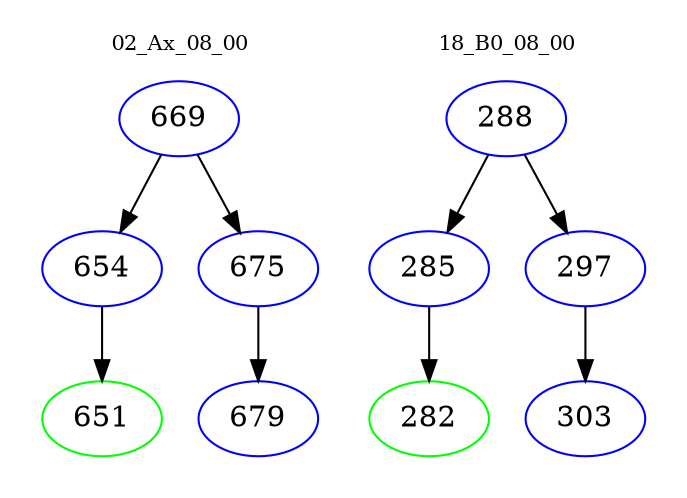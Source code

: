 digraph{
subgraph cluster_0 {
color = white
label = "02_Ax_08_00";
fontsize=10;
T0_669 [label="669", color="blue"]
T0_669 -> T0_654 [color="black"]
T0_654 [label="654", color="blue"]
T0_654 -> T0_651 [color="black"]
T0_651 [label="651", color="green"]
T0_669 -> T0_675 [color="black"]
T0_675 [label="675", color="blue"]
T0_675 -> T0_679 [color="black"]
T0_679 [label="679", color="blue"]
}
subgraph cluster_1 {
color = white
label = "18_B0_08_00";
fontsize=10;
T1_288 [label="288", color="blue"]
T1_288 -> T1_285 [color="black"]
T1_285 [label="285", color="blue"]
T1_285 -> T1_282 [color="black"]
T1_282 [label="282", color="green"]
T1_288 -> T1_297 [color="black"]
T1_297 [label="297", color="blue"]
T1_297 -> T1_303 [color="black"]
T1_303 [label="303", color="blue"]
}
}
